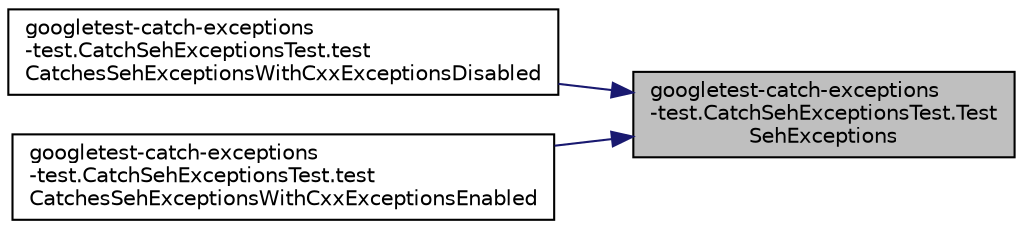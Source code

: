 digraph "googletest-catch-exceptions-test.CatchSehExceptionsTest.TestSehExceptions"
{
 // LATEX_PDF_SIZE
  bgcolor="transparent";
  edge [fontname="Helvetica",fontsize="10",labelfontname="Helvetica",labelfontsize="10"];
  node [fontname="Helvetica",fontsize="10",shape=record];
  rankdir="RL";
  Node1 [label="googletest-catch-exceptions\l-test.CatchSehExceptionsTest.Test\lSehExceptions",height=0.2,width=0.4,color="black", fillcolor="grey75", style="filled", fontcolor="black",tooltip=" "];
  Node1 -> Node2 [dir="back",color="midnightblue",fontsize="10",style="solid",fontname="Helvetica"];
  Node2 [label="googletest-catch-exceptions\l-test.CatchSehExceptionsTest.test\lCatchesSehExceptionsWithCxxExceptionsDisabled",height=0.2,width=0.4,color="black",URL="$classgoogletest-catch-exceptions-test_1_1CatchSehExceptionsTest.html#a8e448244058ea16b0ba3148678c0b9e6",tooltip=" "];
  Node1 -> Node3 [dir="back",color="midnightblue",fontsize="10",style="solid",fontname="Helvetica"];
  Node3 [label="googletest-catch-exceptions\l-test.CatchSehExceptionsTest.test\lCatchesSehExceptionsWithCxxExceptionsEnabled",height=0.2,width=0.4,color="black",URL="$classgoogletest-catch-exceptions-test_1_1CatchSehExceptionsTest.html#abfb6b8448b7af79621f6f663e40ebca3",tooltip=" "];
}
